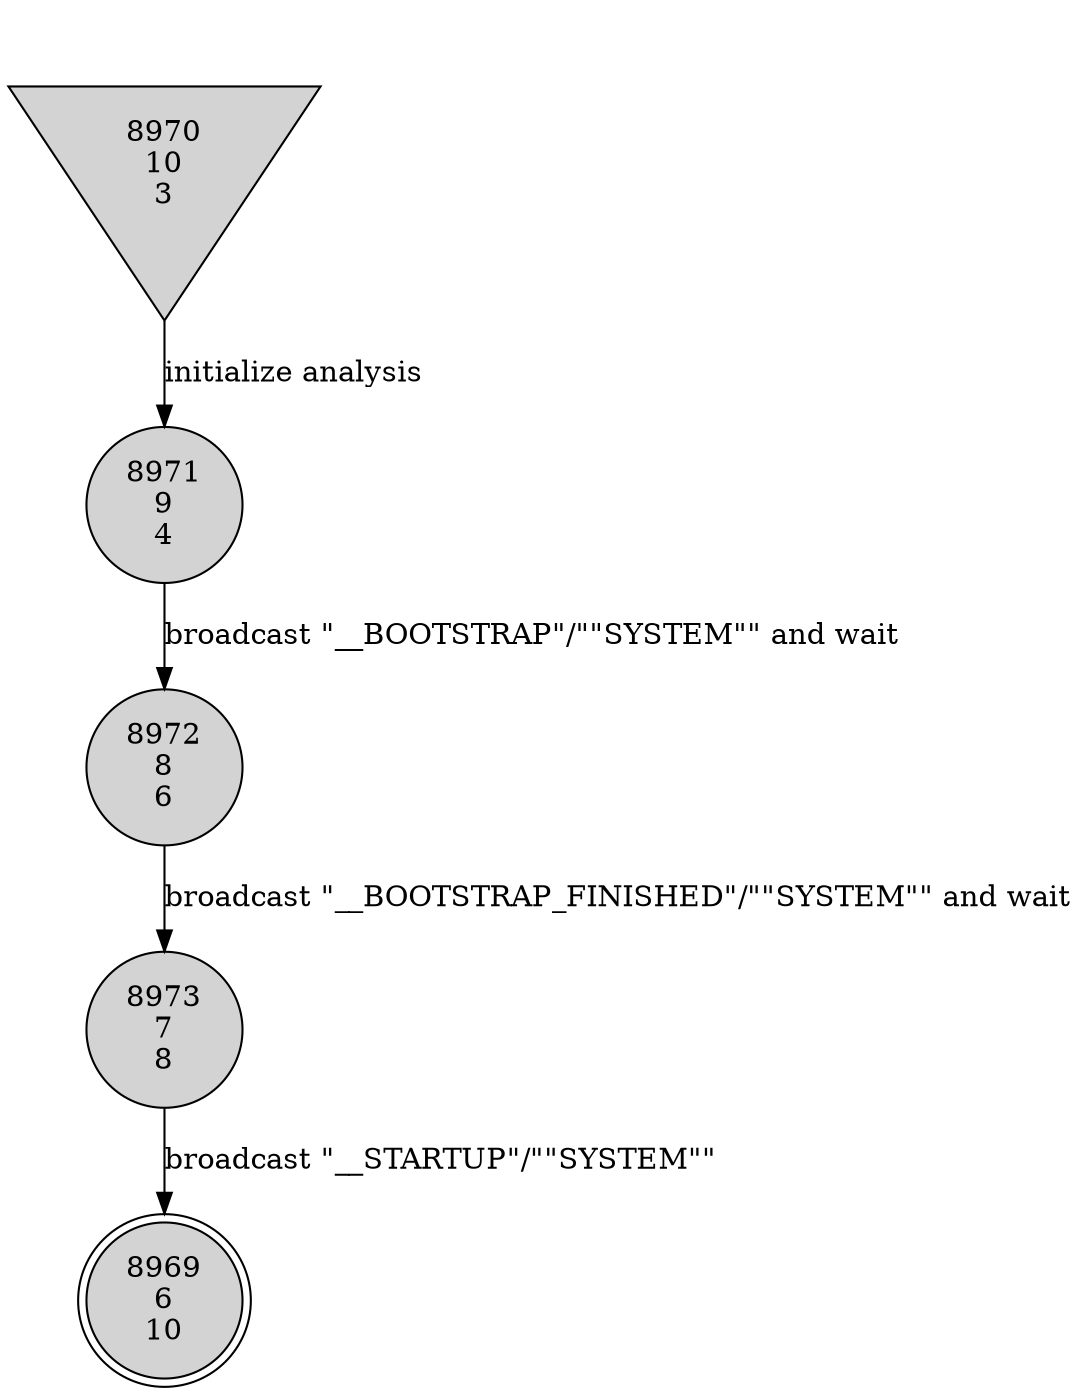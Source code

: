 digraph relation {
    node [shape=circle, style=filled];
    8970 [label="8970
10
3" shape=invtriangle penwidth=1]
    8971 [label="8971
9
4" shape=circle penwidth=1]
    8972 [label="8972
8
6" shape=circle penwidth=1]
    8973 [label="8973
7
8" shape=circle penwidth=1]
    8969 [label="8969
6
10" shape=doublecircle penwidth=1]
    8970 -> 8971 [label="initialize analysis"];
    8971 -> 8972 [label="broadcast \"__BOOTSTRAP\"/\"\"SYSTEM\"\" and wait"];
    8972 -> 8973 [label="broadcast \"__BOOTSTRAP_FINISHED\"/\"\"SYSTEM\"\" and wait"];
    8973 -> 8969 [label="broadcast \"__STARTUP\"/\"\"SYSTEM\"\""];
}
